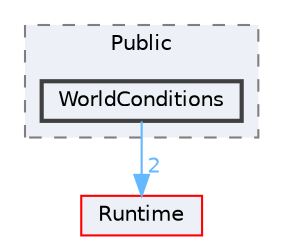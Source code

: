 digraph "WorldConditions"
{
 // INTERACTIVE_SVG=YES
 // LATEX_PDF_SIZE
  bgcolor="transparent";
  edge [fontname=Helvetica,fontsize=10,labelfontname=Helvetica,labelfontsize=10];
  node [fontname=Helvetica,fontsize=10,shape=box,height=0.2,width=0.4];
  compound=true
  subgraph clusterdir_e86f889e33b0d99426e1b1533be8a42f {
    graph [ bgcolor="#edf0f7", pencolor="grey50", label="Public", fontname=Helvetica,fontsize=10 style="filled,dashed", URL="dir_e86f889e33b0d99426e1b1533be8a42f.html",tooltip=""]
  dir_d02a327b78122046bd400ecd2c336c99 [label="WorldConditions", fillcolor="#edf0f7", color="grey25", style="filled,bold", URL="dir_d02a327b78122046bd400ecd2c336c99.html",tooltip=""];
  }
  dir_7536b172fbd480bfd146a1b1acd6856b [label="Runtime", fillcolor="#edf0f7", color="red", style="filled", URL="dir_7536b172fbd480bfd146a1b1acd6856b.html",tooltip=""];
  dir_d02a327b78122046bd400ecd2c336c99->dir_7536b172fbd480bfd146a1b1acd6856b [headlabel="2", labeldistance=1.5 headhref="dir_001296_000984.html" href="dir_001296_000984.html" color="steelblue1" fontcolor="steelblue1"];
}
